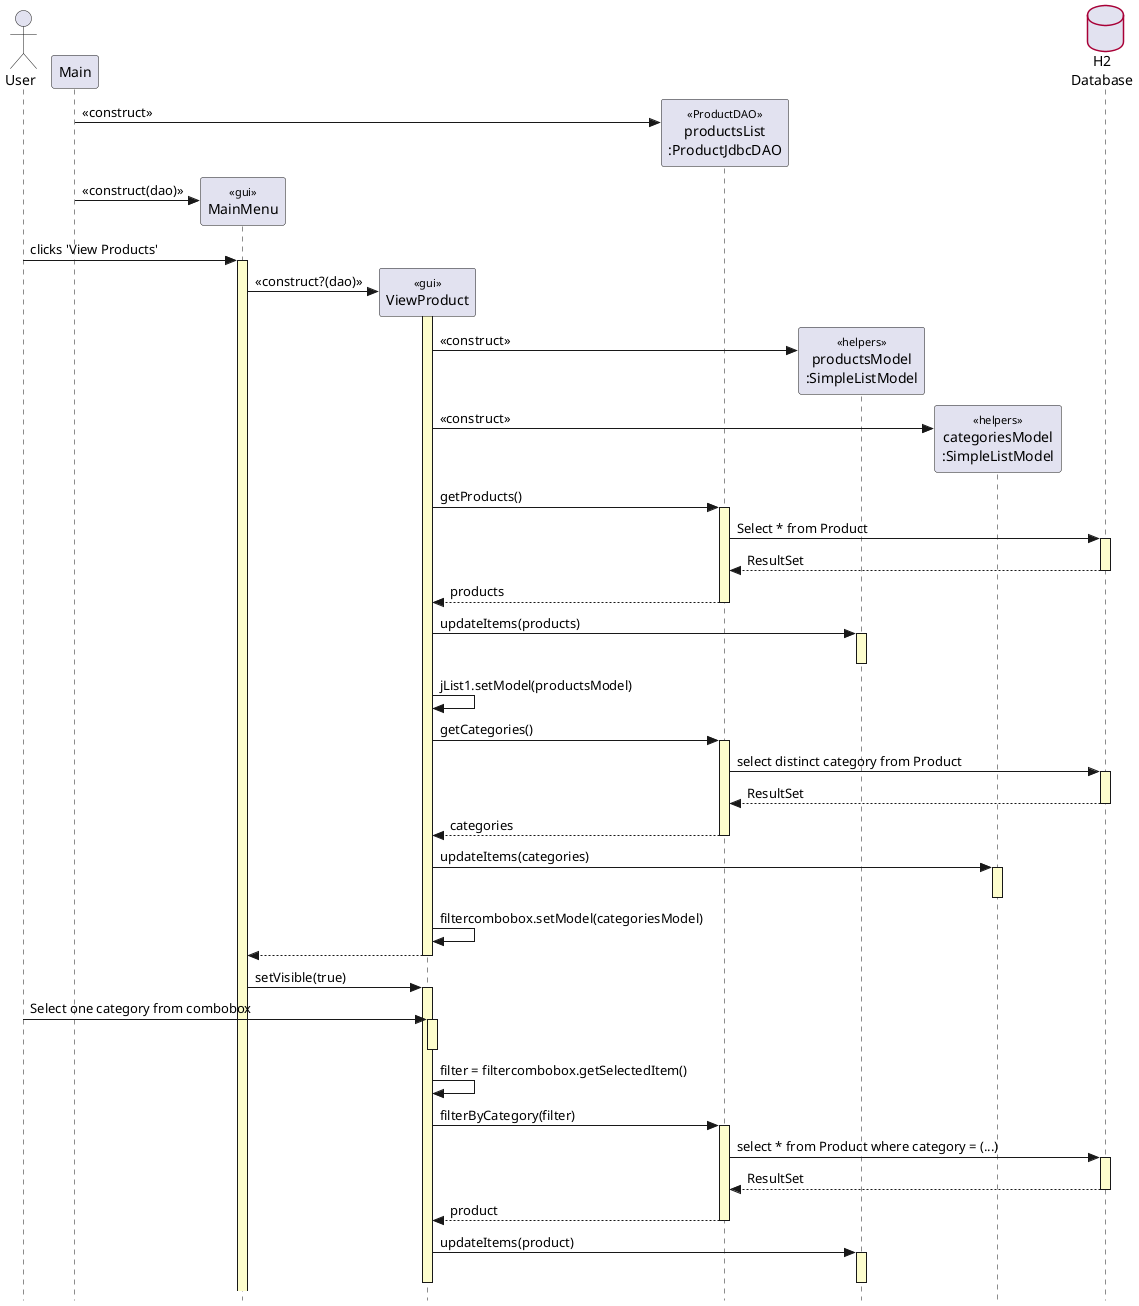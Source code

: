 @startuml
' style tweaks to make the diagram a little more readable
skinparam {
	Style strictuml
	RoundCorner 5
        Database {
		' the default border no longer matches the normal colours (bug?), so fix this
		BorderColor #A80036
	}
	Sequence {
		' make activations yellow too
		LifeLineBackgroundColor #FDFDCD

		' make stereotypes less ugly
		Stereotype {
			Font {
				Size 11
				Style plain
			}
		}
	}
}

actor User as user
participant "Main" as main
participant "MainMenu" as menu <<gui>>
participant "ViewProduct" as ViewProduct <<gui>>
participant "productsList\n:ProductJdbcDAO" as dao <<ProductDAO>>
participant "productsModel\n:SimpleListModel" as model <<helpers>>
participant "categoriesModel\n:SimpleListModel" as categoriesmodel <<helpers>>
database "H2\nDatabase" as db


create dao
main -> dao : <<construct>>


create menu
main -> menu : <<construct(dao)>>

user -> menu++ : clicks 'View Products'

create ViewProduct
menu -> ViewProduct++ : <<construct?(dao)>>


create model
ViewProduct -> model : <<construct>>
create categoriesmodel
ViewProduct -> categoriesmodel : <<construct>>



'ViewProduct++
ViewProduct -> dao++ : getProducts()
dao -> db++ : Select * from Product
return ResultSet
return products
ViewProduct -> model++ : updateItems(products)
model--
ViewProduct -> ViewProduct :jList1.setModel(productsModel)
ViewProduct -> dao++ : getCategories()
dao -> db++ : select distinct category from Product
return ResultSet
return categories
ViewProduct -> categoriesmodel++ : updateItems(categories)
categoriesmodel--
ViewProduct -> ViewProduct :filtercombobox.setModel(categoriesModel)
ViewProduct --> menu
ViewProduct--

menu -> ViewProduct++ : setVisible(true)

user -> ViewProduct++: Select one category from combobox
ViewProduct--

ViewProduct -> ViewProduct : filter = filtercombobox.getSelectedItem()
ViewProduct -> dao++ : filterByCategory(filter)
dao -> db++ : select * from Product where category = (...)
return ResultSet
return product
ViewProduct -> model++ : updateItems(product)
model--
ViewProduct--
@enduml
